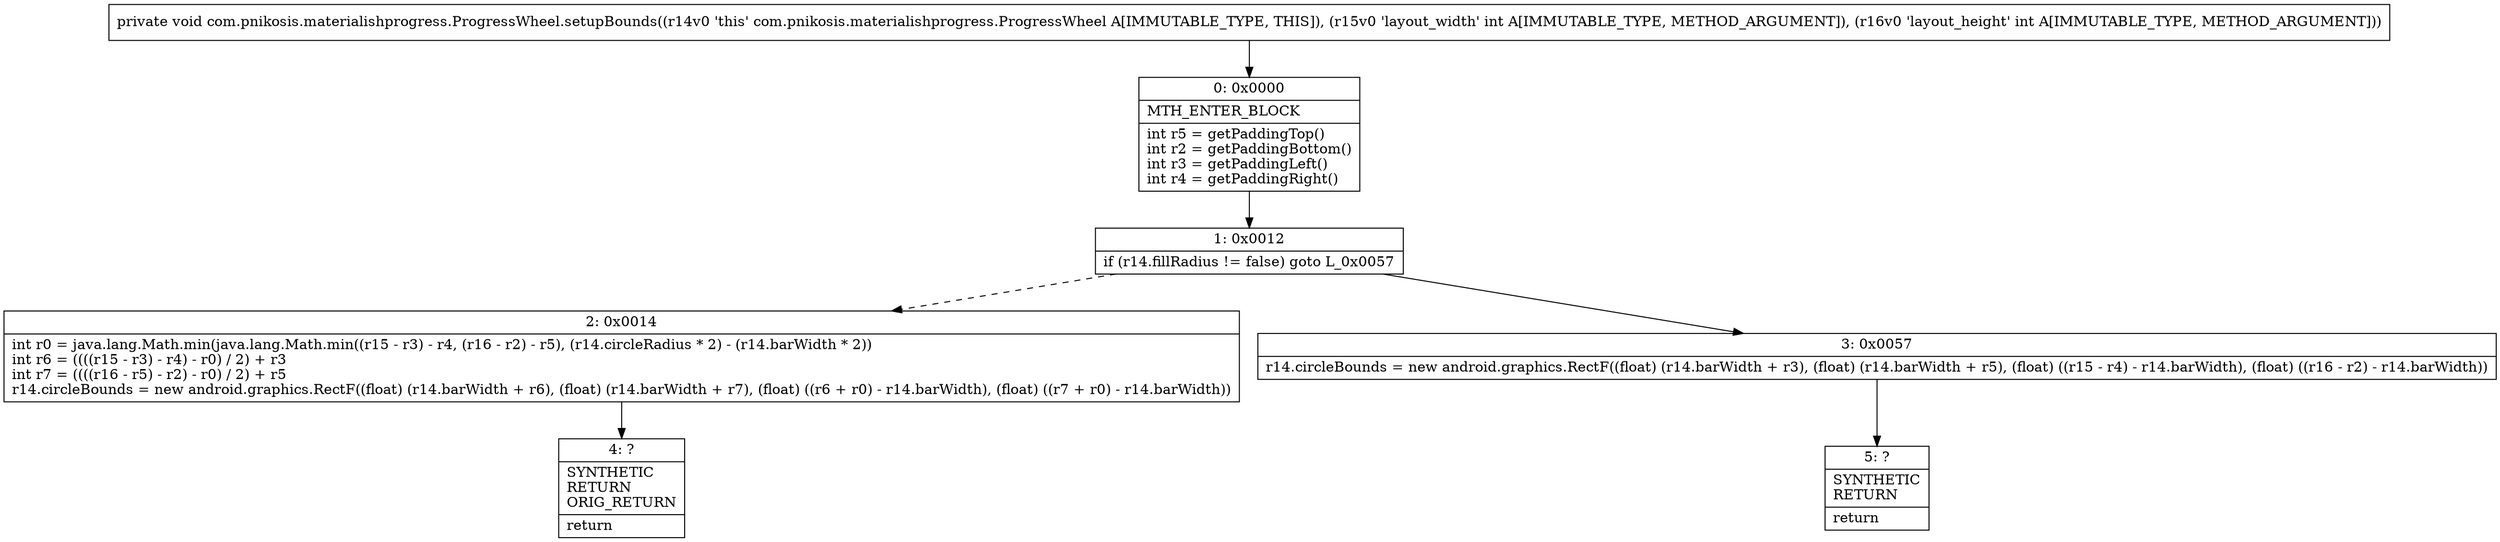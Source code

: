 digraph "CFG forcom.pnikosis.materialishprogress.ProgressWheel.setupBounds(II)V" {
Node_0 [shape=record,label="{0\:\ 0x0000|MTH_ENTER_BLOCK\l|int r5 = getPaddingTop()\lint r2 = getPaddingBottom()\lint r3 = getPaddingLeft()\lint r4 = getPaddingRight()\l}"];
Node_1 [shape=record,label="{1\:\ 0x0012|if (r14.fillRadius != false) goto L_0x0057\l}"];
Node_2 [shape=record,label="{2\:\ 0x0014|int r0 = java.lang.Math.min(java.lang.Math.min((r15 \- r3) \- r4, (r16 \- r2) \- r5), (r14.circleRadius * 2) \- (r14.barWidth * 2))\lint r6 = ((((r15 \- r3) \- r4) \- r0) \/ 2) + r3\lint r7 = ((((r16 \- r5) \- r2) \- r0) \/ 2) + r5\lr14.circleBounds = new android.graphics.RectF((float) (r14.barWidth + r6), (float) (r14.barWidth + r7), (float) ((r6 + r0) \- r14.barWidth), (float) ((r7 + r0) \- r14.barWidth))\l}"];
Node_3 [shape=record,label="{3\:\ 0x0057|r14.circleBounds = new android.graphics.RectF((float) (r14.barWidth + r3), (float) (r14.barWidth + r5), (float) ((r15 \- r4) \- r14.barWidth), (float) ((r16 \- r2) \- r14.barWidth))\l}"];
Node_4 [shape=record,label="{4\:\ ?|SYNTHETIC\lRETURN\lORIG_RETURN\l|return\l}"];
Node_5 [shape=record,label="{5\:\ ?|SYNTHETIC\lRETURN\l|return\l}"];
MethodNode[shape=record,label="{private void com.pnikosis.materialishprogress.ProgressWheel.setupBounds((r14v0 'this' com.pnikosis.materialishprogress.ProgressWheel A[IMMUTABLE_TYPE, THIS]), (r15v0 'layout_width' int A[IMMUTABLE_TYPE, METHOD_ARGUMENT]), (r16v0 'layout_height' int A[IMMUTABLE_TYPE, METHOD_ARGUMENT])) }"];
MethodNode -> Node_0;
Node_0 -> Node_1;
Node_1 -> Node_2[style=dashed];
Node_1 -> Node_3;
Node_2 -> Node_4;
Node_3 -> Node_5;
}

